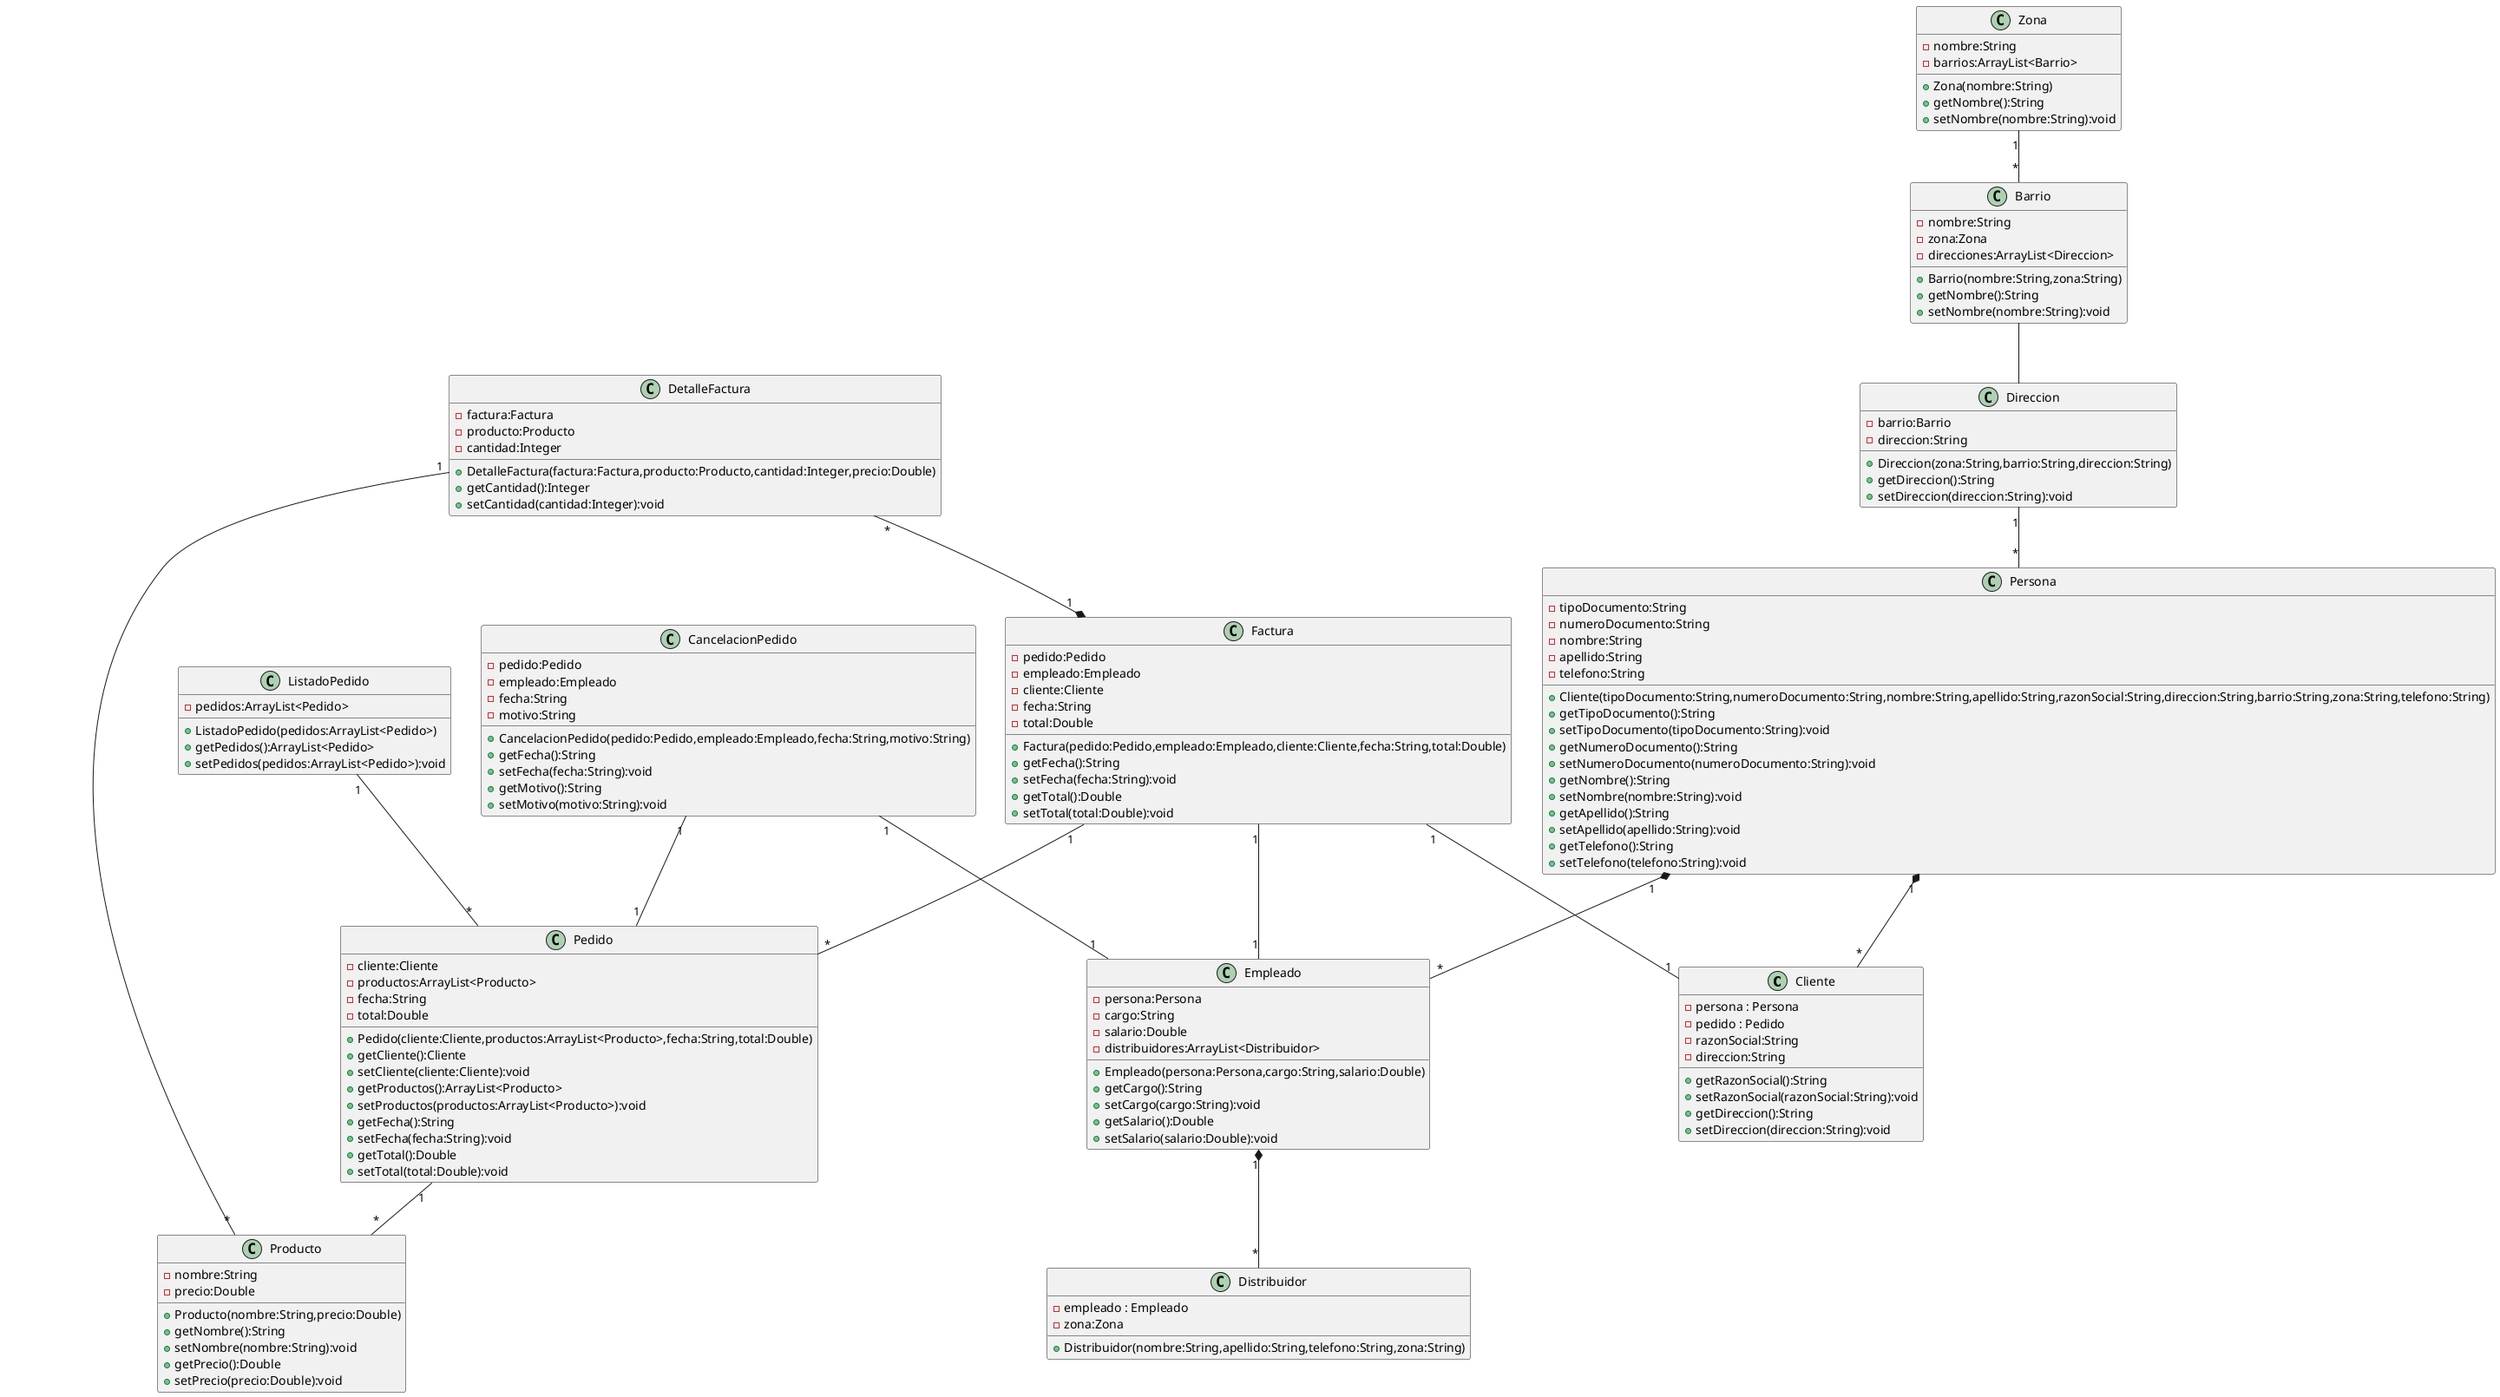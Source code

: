 Realizar el diagrama de clases  utilizando UML
*/
@startuml Clases

class Cliente{
    -persona : Persona
    -pedido : Pedido
    -razonSocial:String
	-direccion:String
    +getRazonSocial():String
	+setRazonSocial(razonSocial:String):void
	+getDireccion():String
	+setDireccion(direccion:String):void

}

class Persona{
	-tipoDocumento:String
	-numeroDocumento:String
	-nombre:String
	-apellido:String
	-telefono:String
	+Cliente(tipoDocumento:String,numeroDocumento:String,nombre:String,apellido:String,razonSocial:String,direccion:String,barrio:String,zona:String,telefono:String)
	+getTipoDocumento():String
	+setTipoDocumento(tipoDocumento:String):void
	+getNumeroDocumento():String
	+setNumeroDocumento(numeroDocumento:String):void
	+getNombre():String
	+setNombre(nombre:String):void
	+getApellido():String
	+setApellido(apellido:String):void
	+getTelefono():String
	+setTelefono(telefono:String):void
}

class Empleado{
    -persona:Persona
    -cargo:String
    -salario:Double
	-distribuidores:ArrayList<Distribuidor>
    +Empleado(persona:Persona,cargo:String,salario:Double)
    +getCargo():String
    +setCargo(cargo:String):void
    +getSalario():Double
    +setSalario(salario:Double):void
}

class Distribuidor{
	-empleado : Empleado
	-zona:Zona
	+Distribuidor(nombre:String,apellido:String,telefono:String,zona:String)
}


class Direccion{
    -barrio:Barrio
    -direccion:String
    +Direccion(zona:String,barrio:String,direccion:String)
    +getDireccion():String
    +setDireccion(direccion:String):void
}

class Barrio{
	-nombre:String
	-zona:Zona
	-direcciones:ArrayList<Direccion>
	+Barrio(nombre:String,zona:String)
	+getNombre():String
	+setNombre(nombre:String):void
}

class Zona{
	-nombre:String
	-barrios:ArrayList<Barrio>
	+Zona(nombre:String)
	+getNombre():String
	+setNombre(nombre:String):void
}


class Pedido{
	-cliente:Cliente
	-productos:ArrayList<Producto>
	-fecha:String
	-total:Double
	+Pedido(cliente:Cliente,productos:ArrayList<Producto>,fecha:String,total:Double)
	+getCliente():Cliente
	+setCliente(cliente:Cliente):void
	+getProductos():ArrayList<Producto>
	+setProductos(productos:ArrayList<Producto>):void
	+getFecha():String
	+setFecha(fecha:String):void
	+getTotal():Double
	+setTotal(total:Double):void
}

class Producto{
	-nombre:String
	-precio:Double
	+Producto(nombre:String,precio:Double)
	+getNombre():String
	+setNombre(nombre:String):void
	+getPrecio():Double
	+setPrecio(precio:Double):void
}

class Factura{
	-pedido:Pedido
	-empleado:Empleado
	-cliente:Cliente
	-fecha:String
	-total:Double
	+Factura(pedido:Pedido,empleado:Empleado,cliente:Cliente,fecha:String,total:Double)
	+getFecha():String
	+setFecha(fecha:String):void
	+getTotal():Double
	+setTotal(total:Double):void

}

class DetalleFactura{
	-factura:Factura
	-producto:Producto
	-cantidad:Integer
	+DetalleFactura(factura:Factura,producto:Producto,cantidad:Integer,precio:Double)
	+getCantidad():Integer
	+setCantidad(cantidad:Integer):void
}

class CancelacionPedido{
	-pedido:Pedido
	-empleado:Empleado
	-fecha:String
	-motivo:String
	+CancelacionPedido(pedido:Pedido,empleado:Empleado,fecha:String,motivo:String)
	+getFecha():String
	+setFecha(fecha:String):void
	+getMotivo():String
	+setMotivo(motivo:String):void
}

class ListadoPedido{
	-pedidos:ArrayList<Pedido>
	+ListadoPedido(pedidos:ArrayList<Pedido>)
	+getPedidos():ArrayList<Pedido>
	+setPedidos(pedidos:ArrayList<Pedido>):void
}


Persona "1"*--"*" Empleado
Empleado "1"*--"*" Distribuidor
Persona "1"*--"*" Cliente
Barrio -- Direccion
Zona "1"--"*" Barrio
Direccion "1"--"*" Persona



Pedido "1"--"*" Producto
Factura "1"--"*" Pedido
Factura "1"--"1" Empleado
Factura "1"--"1" Cliente
DetalleFactura "*"--*"1" Factura
DetalleFactura "1"--"*" Producto
CancelacionPedido "1"--"1" Pedido
CancelacionPedido "1"--"1" Empleado
ListadoPedido "1"--"*" Pedido




@enduml